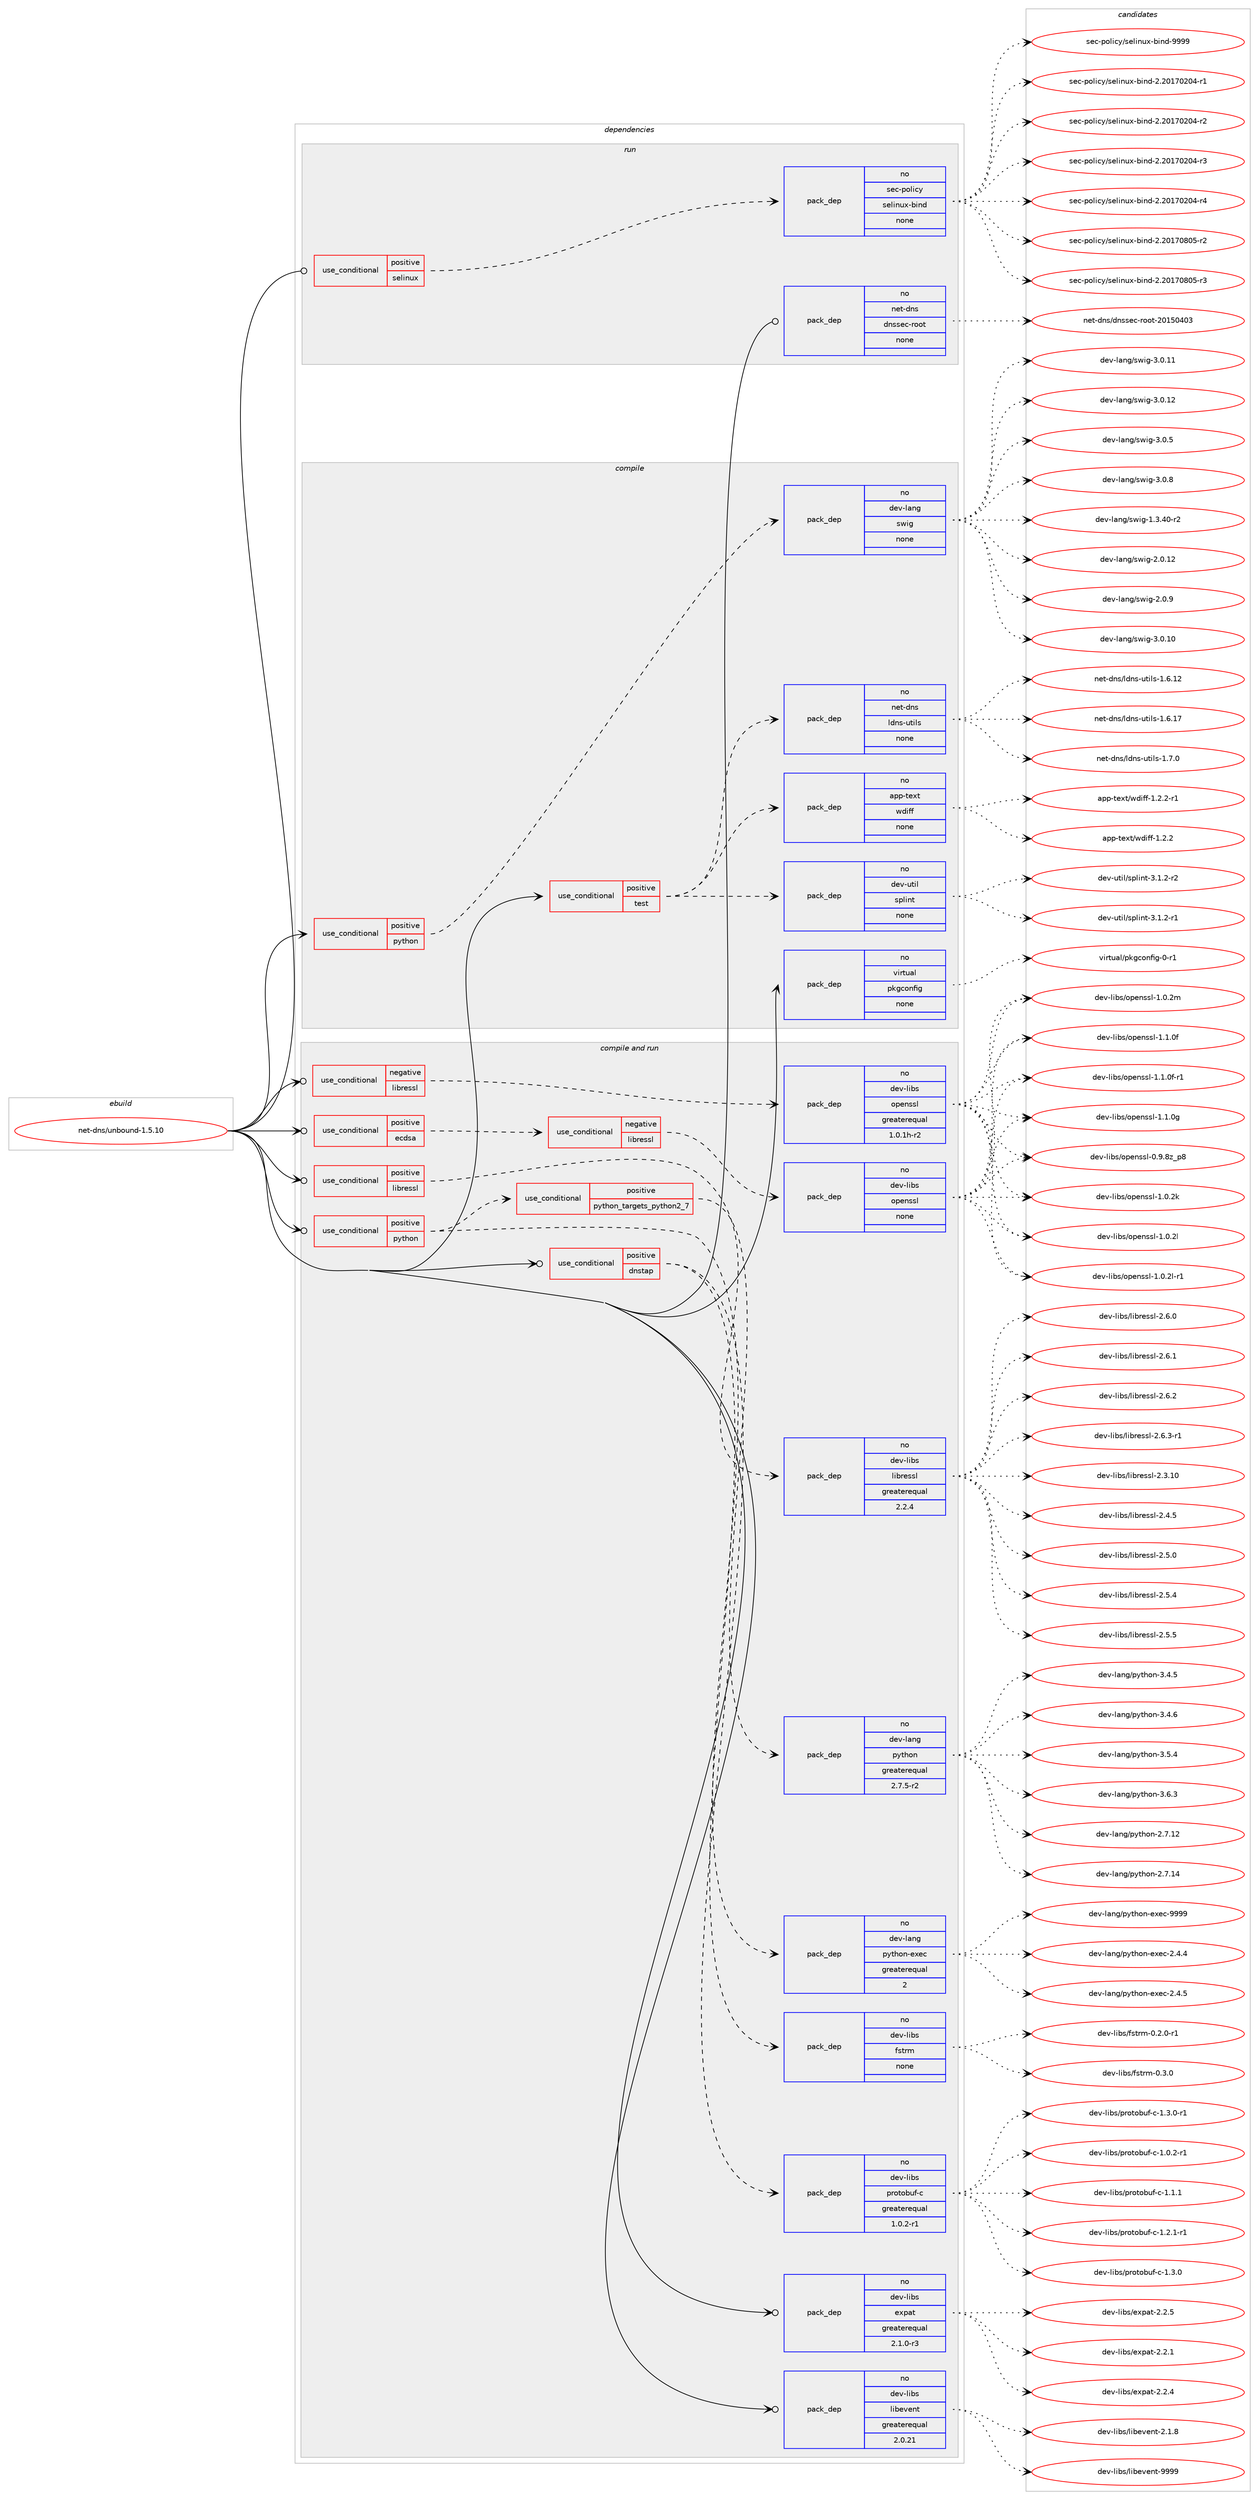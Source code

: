 digraph prolog {

# *************
# Graph options
# *************

newrank=true;
concentrate=true;
compound=true;
graph [rankdir=LR,fontname=Helvetica,fontsize=10,ranksep=1.5];#, ranksep=2.5, nodesep=0.2];
edge  [arrowhead=vee];
node  [fontname=Helvetica,fontsize=10];

# **********
# The ebuild
# **********

subgraph cluster_leftcol {
color=gray;
rank=same;
label=<<i>ebuild</i>>;
id [label="net-dns/unbound-1.5.10", color=red, width=4, href="../net-dns/unbound-1.5.10.svg"];
}

# ****************
# The dependencies
# ****************

subgraph cluster_midcol {
color=gray;
label=<<i>dependencies</i>>;
subgraph cluster_compile {
fillcolor="#eeeeee";
style=filled;
label=<<i>compile</i>>;
subgraph cond101045 {
dependency408329 [label=<<TABLE BORDER="0" CELLBORDER="1" CELLSPACING="0" CELLPADDING="4"><TR><TD ROWSPAN="3" CELLPADDING="10">use_conditional</TD></TR><TR><TD>positive</TD></TR><TR><TD>python</TD></TR></TABLE>>, shape=none, color=red];
subgraph pack300545 {
dependency408330 [label=<<TABLE BORDER="0" CELLBORDER="1" CELLSPACING="0" CELLPADDING="4" WIDTH="220"><TR><TD ROWSPAN="6" CELLPADDING="30">pack_dep</TD></TR><TR><TD WIDTH="110">no</TD></TR><TR><TD>dev-lang</TD></TR><TR><TD>swig</TD></TR><TR><TD>none</TD></TR><TR><TD></TD></TR></TABLE>>, shape=none, color=blue];
}
dependency408329:e -> dependency408330:w [weight=20,style="dashed",arrowhead="vee"];
}
id:e -> dependency408329:w [weight=20,style="solid",arrowhead="vee"];
subgraph cond101046 {
dependency408331 [label=<<TABLE BORDER="0" CELLBORDER="1" CELLSPACING="0" CELLPADDING="4"><TR><TD ROWSPAN="3" CELLPADDING="10">use_conditional</TD></TR><TR><TD>positive</TD></TR><TR><TD>test</TD></TR></TABLE>>, shape=none, color=red];
subgraph pack300546 {
dependency408332 [label=<<TABLE BORDER="0" CELLBORDER="1" CELLSPACING="0" CELLPADDING="4" WIDTH="220"><TR><TD ROWSPAN="6" CELLPADDING="30">pack_dep</TD></TR><TR><TD WIDTH="110">no</TD></TR><TR><TD>net-dns</TD></TR><TR><TD>ldns-utils</TD></TR><TR><TD>none</TD></TR><TR><TD></TD></TR></TABLE>>, shape=none, color=blue];
}
dependency408331:e -> dependency408332:w [weight=20,style="dashed",arrowhead="vee"];
subgraph pack300547 {
dependency408333 [label=<<TABLE BORDER="0" CELLBORDER="1" CELLSPACING="0" CELLPADDING="4" WIDTH="220"><TR><TD ROWSPAN="6" CELLPADDING="30">pack_dep</TD></TR><TR><TD WIDTH="110">no</TD></TR><TR><TD>dev-util</TD></TR><TR><TD>splint</TD></TR><TR><TD>none</TD></TR><TR><TD></TD></TR></TABLE>>, shape=none, color=blue];
}
dependency408331:e -> dependency408333:w [weight=20,style="dashed",arrowhead="vee"];
subgraph pack300548 {
dependency408334 [label=<<TABLE BORDER="0" CELLBORDER="1" CELLSPACING="0" CELLPADDING="4" WIDTH="220"><TR><TD ROWSPAN="6" CELLPADDING="30">pack_dep</TD></TR><TR><TD WIDTH="110">no</TD></TR><TR><TD>app-text</TD></TR><TR><TD>wdiff</TD></TR><TR><TD>none</TD></TR><TR><TD></TD></TR></TABLE>>, shape=none, color=blue];
}
dependency408331:e -> dependency408334:w [weight=20,style="dashed",arrowhead="vee"];
}
id:e -> dependency408331:w [weight=20,style="solid",arrowhead="vee"];
subgraph pack300549 {
dependency408335 [label=<<TABLE BORDER="0" CELLBORDER="1" CELLSPACING="0" CELLPADDING="4" WIDTH="220"><TR><TD ROWSPAN="6" CELLPADDING="30">pack_dep</TD></TR><TR><TD WIDTH="110">no</TD></TR><TR><TD>virtual</TD></TR><TR><TD>pkgconfig</TD></TR><TR><TD>none</TD></TR><TR><TD></TD></TR></TABLE>>, shape=none, color=blue];
}
id:e -> dependency408335:w [weight=20,style="solid",arrowhead="vee"];
}
subgraph cluster_compileandrun {
fillcolor="#eeeeee";
style=filled;
label=<<i>compile and run</i>>;
subgraph cond101047 {
dependency408336 [label=<<TABLE BORDER="0" CELLBORDER="1" CELLSPACING="0" CELLPADDING="4"><TR><TD ROWSPAN="3" CELLPADDING="10">use_conditional</TD></TR><TR><TD>negative</TD></TR><TR><TD>libressl</TD></TR></TABLE>>, shape=none, color=red];
subgraph pack300550 {
dependency408337 [label=<<TABLE BORDER="0" CELLBORDER="1" CELLSPACING="0" CELLPADDING="4" WIDTH="220"><TR><TD ROWSPAN="6" CELLPADDING="30">pack_dep</TD></TR><TR><TD WIDTH="110">no</TD></TR><TR><TD>dev-libs</TD></TR><TR><TD>openssl</TD></TR><TR><TD>greaterequal</TD></TR><TR><TD>1.0.1h-r2</TD></TR></TABLE>>, shape=none, color=blue];
}
dependency408336:e -> dependency408337:w [weight=20,style="dashed",arrowhead="vee"];
}
id:e -> dependency408336:w [weight=20,style="solid",arrowhead="odotvee"];
subgraph cond101048 {
dependency408338 [label=<<TABLE BORDER="0" CELLBORDER="1" CELLSPACING="0" CELLPADDING="4"><TR><TD ROWSPAN="3" CELLPADDING="10">use_conditional</TD></TR><TR><TD>positive</TD></TR><TR><TD>dnstap</TD></TR></TABLE>>, shape=none, color=red];
subgraph pack300551 {
dependency408339 [label=<<TABLE BORDER="0" CELLBORDER="1" CELLSPACING="0" CELLPADDING="4" WIDTH="220"><TR><TD ROWSPAN="6" CELLPADDING="30">pack_dep</TD></TR><TR><TD WIDTH="110">no</TD></TR><TR><TD>dev-libs</TD></TR><TR><TD>fstrm</TD></TR><TR><TD>none</TD></TR><TR><TD></TD></TR></TABLE>>, shape=none, color=blue];
}
dependency408338:e -> dependency408339:w [weight=20,style="dashed",arrowhead="vee"];
subgraph pack300552 {
dependency408340 [label=<<TABLE BORDER="0" CELLBORDER="1" CELLSPACING="0" CELLPADDING="4" WIDTH="220"><TR><TD ROWSPAN="6" CELLPADDING="30">pack_dep</TD></TR><TR><TD WIDTH="110">no</TD></TR><TR><TD>dev-libs</TD></TR><TR><TD>protobuf-c</TD></TR><TR><TD>greaterequal</TD></TR><TR><TD>1.0.2-r1</TD></TR></TABLE>>, shape=none, color=blue];
}
dependency408338:e -> dependency408340:w [weight=20,style="dashed",arrowhead="vee"];
}
id:e -> dependency408338:w [weight=20,style="solid",arrowhead="odotvee"];
subgraph cond101049 {
dependency408341 [label=<<TABLE BORDER="0" CELLBORDER="1" CELLSPACING="0" CELLPADDING="4"><TR><TD ROWSPAN="3" CELLPADDING="10">use_conditional</TD></TR><TR><TD>positive</TD></TR><TR><TD>ecdsa</TD></TR></TABLE>>, shape=none, color=red];
subgraph cond101050 {
dependency408342 [label=<<TABLE BORDER="0" CELLBORDER="1" CELLSPACING="0" CELLPADDING="4"><TR><TD ROWSPAN="3" CELLPADDING="10">use_conditional</TD></TR><TR><TD>negative</TD></TR><TR><TD>libressl</TD></TR></TABLE>>, shape=none, color=red];
subgraph pack300553 {
dependency408343 [label=<<TABLE BORDER="0" CELLBORDER="1" CELLSPACING="0" CELLPADDING="4" WIDTH="220"><TR><TD ROWSPAN="6" CELLPADDING="30">pack_dep</TD></TR><TR><TD WIDTH="110">no</TD></TR><TR><TD>dev-libs</TD></TR><TR><TD>openssl</TD></TR><TR><TD>none</TD></TR><TR><TD></TD></TR></TABLE>>, shape=none, color=blue];
}
dependency408342:e -> dependency408343:w [weight=20,style="dashed",arrowhead="vee"];
}
dependency408341:e -> dependency408342:w [weight=20,style="dashed",arrowhead="vee"];
}
id:e -> dependency408341:w [weight=20,style="solid",arrowhead="odotvee"];
subgraph cond101051 {
dependency408344 [label=<<TABLE BORDER="0" CELLBORDER="1" CELLSPACING="0" CELLPADDING="4"><TR><TD ROWSPAN="3" CELLPADDING="10">use_conditional</TD></TR><TR><TD>positive</TD></TR><TR><TD>libressl</TD></TR></TABLE>>, shape=none, color=red];
subgraph pack300554 {
dependency408345 [label=<<TABLE BORDER="0" CELLBORDER="1" CELLSPACING="0" CELLPADDING="4" WIDTH="220"><TR><TD ROWSPAN="6" CELLPADDING="30">pack_dep</TD></TR><TR><TD WIDTH="110">no</TD></TR><TR><TD>dev-libs</TD></TR><TR><TD>libressl</TD></TR><TR><TD>greaterequal</TD></TR><TR><TD>2.2.4</TD></TR></TABLE>>, shape=none, color=blue];
}
dependency408344:e -> dependency408345:w [weight=20,style="dashed",arrowhead="vee"];
}
id:e -> dependency408344:w [weight=20,style="solid",arrowhead="odotvee"];
subgraph cond101052 {
dependency408346 [label=<<TABLE BORDER="0" CELLBORDER="1" CELLSPACING="0" CELLPADDING="4"><TR><TD ROWSPAN="3" CELLPADDING="10">use_conditional</TD></TR><TR><TD>positive</TD></TR><TR><TD>python</TD></TR></TABLE>>, shape=none, color=red];
subgraph cond101053 {
dependency408347 [label=<<TABLE BORDER="0" CELLBORDER="1" CELLSPACING="0" CELLPADDING="4"><TR><TD ROWSPAN="3" CELLPADDING="10">use_conditional</TD></TR><TR><TD>positive</TD></TR><TR><TD>python_targets_python2_7</TD></TR></TABLE>>, shape=none, color=red];
subgraph pack300555 {
dependency408348 [label=<<TABLE BORDER="0" CELLBORDER="1" CELLSPACING="0" CELLPADDING="4" WIDTH="220"><TR><TD ROWSPAN="6" CELLPADDING="30">pack_dep</TD></TR><TR><TD WIDTH="110">no</TD></TR><TR><TD>dev-lang</TD></TR><TR><TD>python</TD></TR><TR><TD>greaterequal</TD></TR><TR><TD>2.7.5-r2</TD></TR></TABLE>>, shape=none, color=blue];
}
dependency408347:e -> dependency408348:w [weight=20,style="dashed",arrowhead="vee"];
}
dependency408346:e -> dependency408347:w [weight=20,style="dashed",arrowhead="vee"];
subgraph pack300556 {
dependency408349 [label=<<TABLE BORDER="0" CELLBORDER="1" CELLSPACING="0" CELLPADDING="4" WIDTH="220"><TR><TD ROWSPAN="6" CELLPADDING="30">pack_dep</TD></TR><TR><TD WIDTH="110">no</TD></TR><TR><TD>dev-lang</TD></TR><TR><TD>python-exec</TD></TR><TR><TD>greaterequal</TD></TR><TR><TD>2</TD></TR></TABLE>>, shape=none, color=blue];
}
dependency408346:e -> dependency408349:w [weight=20,style="dashed",arrowhead="vee"];
}
id:e -> dependency408346:w [weight=20,style="solid",arrowhead="odotvee"];
subgraph pack300557 {
dependency408350 [label=<<TABLE BORDER="0" CELLBORDER="1" CELLSPACING="0" CELLPADDING="4" WIDTH="220"><TR><TD ROWSPAN="6" CELLPADDING="30">pack_dep</TD></TR><TR><TD WIDTH="110">no</TD></TR><TR><TD>dev-libs</TD></TR><TR><TD>expat</TD></TR><TR><TD>greaterequal</TD></TR><TR><TD>2.1.0-r3</TD></TR></TABLE>>, shape=none, color=blue];
}
id:e -> dependency408350:w [weight=20,style="solid",arrowhead="odotvee"];
subgraph pack300558 {
dependency408351 [label=<<TABLE BORDER="0" CELLBORDER="1" CELLSPACING="0" CELLPADDING="4" WIDTH="220"><TR><TD ROWSPAN="6" CELLPADDING="30">pack_dep</TD></TR><TR><TD WIDTH="110">no</TD></TR><TR><TD>dev-libs</TD></TR><TR><TD>libevent</TD></TR><TR><TD>greaterequal</TD></TR><TR><TD>2.0.21</TD></TR></TABLE>>, shape=none, color=blue];
}
id:e -> dependency408351:w [weight=20,style="solid",arrowhead="odotvee"];
}
subgraph cluster_run {
fillcolor="#eeeeee";
style=filled;
label=<<i>run</i>>;
subgraph cond101054 {
dependency408352 [label=<<TABLE BORDER="0" CELLBORDER="1" CELLSPACING="0" CELLPADDING="4"><TR><TD ROWSPAN="3" CELLPADDING="10">use_conditional</TD></TR><TR><TD>positive</TD></TR><TR><TD>selinux</TD></TR></TABLE>>, shape=none, color=red];
subgraph pack300559 {
dependency408353 [label=<<TABLE BORDER="0" CELLBORDER="1" CELLSPACING="0" CELLPADDING="4" WIDTH="220"><TR><TD ROWSPAN="6" CELLPADDING="30">pack_dep</TD></TR><TR><TD WIDTH="110">no</TD></TR><TR><TD>sec-policy</TD></TR><TR><TD>selinux-bind</TD></TR><TR><TD>none</TD></TR><TR><TD></TD></TR></TABLE>>, shape=none, color=blue];
}
dependency408352:e -> dependency408353:w [weight=20,style="dashed",arrowhead="vee"];
}
id:e -> dependency408352:w [weight=20,style="solid",arrowhead="odot"];
subgraph pack300560 {
dependency408354 [label=<<TABLE BORDER="0" CELLBORDER="1" CELLSPACING="0" CELLPADDING="4" WIDTH="220"><TR><TD ROWSPAN="6" CELLPADDING="30">pack_dep</TD></TR><TR><TD WIDTH="110">no</TD></TR><TR><TD>net-dns</TD></TR><TR><TD>dnssec-root</TD></TR><TR><TD>none</TD></TR><TR><TD></TD></TR></TABLE>>, shape=none, color=blue];
}
id:e -> dependency408354:w [weight=20,style="solid",arrowhead="odot"];
}
}

# **************
# The candidates
# **************

subgraph cluster_choices {
rank=same;
color=gray;
label=<<i>candidates</i>>;

subgraph choice300545 {
color=black;
nodesep=1;
choice100101118451089711010347115119105103454946514652484511450 [label="dev-lang/swig-1.3.40-r2", color=red, width=4,href="../dev-lang/swig-1.3.40-r2.svg"];
choice10010111845108971101034711511910510345504648464950 [label="dev-lang/swig-2.0.12", color=red, width=4,href="../dev-lang/swig-2.0.12.svg"];
choice100101118451089711010347115119105103455046484657 [label="dev-lang/swig-2.0.9", color=red, width=4,href="../dev-lang/swig-2.0.9.svg"];
choice10010111845108971101034711511910510345514648464948 [label="dev-lang/swig-3.0.10", color=red, width=4,href="../dev-lang/swig-3.0.10.svg"];
choice10010111845108971101034711511910510345514648464949 [label="dev-lang/swig-3.0.11", color=red, width=4,href="../dev-lang/swig-3.0.11.svg"];
choice10010111845108971101034711511910510345514648464950 [label="dev-lang/swig-3.0.12", color=red, width=4,href="../dev-lang/swig-3.0.12.svg"];
choice100101118451089711010347115119105103455146484653 [label="dev-lang/swig-3.0.5", color=red, width=4,href="../dev-lang/swig-3.0.5.svg"];
choice100101118451089711010347115119105103455146484656 [label="dev-lang/swig-3.0.8", color=red, width=4,href="../dev-lang/swig-3.0.8.svg"];
dependency408330:e -> choice100101118451089711010347115119105103454946514652484511450:w [style=dotted,weight="100"];
dependency408330:e -> choice10010111845108971101034711511910510345504648464950:w [style=dotted,weight="100"];
dependency408330:e -> choice100101118451089711010347115119105103455046484657:w [style=dotted,weight="100"];
dependency408330:e -> choice10010111845108971101034711511910510345514648464948:w [style=dotted,weight="100"];
dependency408330:e -> choice10010111845108971101034711511910510345514648464949:w [style=dotted,weight="100"];
dependency408330:e -> choice10010111845108971101034711511910510345514648464950:w [style=dotted,weight="100"];
dependency408330:e -> choice100101118451089711010347115119105103455146484653:w [style=dotted,weight="100"];
dependency408330:e -> choice100101118451089711010347115119105103455146484656:w [style=dotted,weight="100"];
}
subgraph choice300546 {
color=black;
nodesep=1;
choice11010111645100110115471081001101154511711610510811545494654464950 [label="net-dns/ldns-utils-1.6.12", color=red, width=4,href="../net-dns/ldns-utils-1.6.12.svg"];
choice11010111645100110115471081001101154511711610510811545494654464955 [label="net-dns/ldns-utils-1.6.17", color=red, width=4,href="../net-dns/ldns-utils-1.6.17.svg"];
choice110101116451001101154710810011011545117116105108115454946554648 [label="net-dns/ldns-utils-1.7.0", color=red, width=4,href="../net-dns/ldns-utils-1.7.0.svg"];
dependency408332:e -> choice11010111645100110115471081001101154511711610510811545494654464950:w [style=dotted,weight="100"];
dependency408332:e -> choice11010111645100110115471081001101154511711610510811545494654464955:w [style=dotted,weight="100"];
dependency408332:e -> choice110101116451001101154710810011011545117116105108115454946554648:w [style=dotted,weight="100"];
}
subgraph choice300547 {
color=black;
nodesep=1;
choice10010111845117116105108471151121081051101164551464946504511449 [label="dev-util/splint-3.1.2-r1", color=red, width=4,href="../dev-util/splint-3.1.2-r1.svg"];
choice10010111845117116105108471151121081051101164551464946504511450 [label="dev-util/splint-3.1.2-r2", color=red, width=4,href="../dev-util/splint-3.1.2-r2.svg"];
dependency408333:e -> choice10010111845117116105108471151121081051101164551464946504511449:w [style=dotted,weight="100"];
dependency408333:e -> choice10010111845117116105108471151121081051101164551464946504511450:w [style=dotted,weight="100"];
}
subgraph choice300548 {
color=black;
nodesep=1;
choice971121124511610112011647119100105102102454946504650 [label="app-text/wdiff-1.2.2", color=red, width=4,href="../app-text/wdiff-1.2.2.svg"];
choice9711211245116101120116471191001051021024549465046504511449 [label="app-text/wdiff-1.2.2-r1", color=red, width=4,href="../app-text/wdiff-1.2.2-r1.svg"];
dependency408334:e -> choice971121124511610112011647119100105102102454946504650:w [style=dotted,weight="100"];
dependency408334:e -> choice9711211245116101120116471191001051021024549465046504511449:w [style=dotted,weight="100"];
}
subgraph choice300549 {
color=black;
nodesep=1;
choice11810511411611797108471121071039911111010210510345484511449 [label="virtual/pkgconfig-0-r1", color=red, width=4,href="../virtual/pkgconfig-0-r1.svg"];
dependency408335:e -> choice11810511411611797108471121071039911111010210510345484511449:w [style=dotted,weight="100"];
}
subgraph choice300550 {
color=black;
nodesep=1;
choice1001011184510810598115471111121011101151151084548465746561229511256 [label="dev-libs/openssl-0.9.8z_p8", color=red, width=4,href="../dev-libs/openssl-0.9.8z_p8.svg"];
choice100101118451081059811547111112101110115115108454946484650107 [label="dev-libs/openssl-1.0.2k", color=red, width=4,href="../dev-libs/openssl-1.0.2k.svg"];
choice100101118451081059811547111112101110115115108454946484650108 [label="dev-libs/openssl-1.0.2l", color=red, width=4,href="../dev-libs/openssl-1.0.2l.svg"];
choice1001011184510810598115471111121011101151151084549464846501084511449 [label="dev-libs/openssl-1.0.2l-r1", color=red, width=4,href="../dev-libs/openssl-1.0.2l-r1.svg"];
choice100101118451081059811547111112101110115115108454946484650109 [label="dev-libs/openssl-1.0.2m", color=red, width=4,href="../dev-libs/openssl-1.0.2m.svg"];
choice100101118451081059811547111112101110115115108454946494648102 [label="dev-libs/openssl-1.1.0f", color=red, width=4,href="../dev-libs/openssl-1.1.0f.svg"];
choice1001011184510810598115471111121011101151151084549464946481024511449 [label="dev-libs/openssl-1.1.0f-r1", color=red, width=4,href="../dev-libs/openssl-1.1.0f-r1.svg"];
choice100101118451081059811547111112101110115115108454946494648103 [label="dev-libs/openssl-1.1.0g", color=red, width=4,href="../dev-libs/openssl-1.1.0g.svg"];
dependency408337:e -> choice1001011184510810598115471111121011101151151084548465746561229511256:w [style=dotted,weight="100"];
dependency408337:e -> choice100101118451081059811547111112101110115115108454946484650107:w [style=dotted,weight="100"];
dependency408337:e -> choice100101118451081059811547111112101110115115108454946484650108:w [style=dotted,weight="100"];
dependency408337:e -> choice1001011184510810598115471111121011101151151084549464846501084511449:w [style=dotted,weight="100"];
dependency408337:e -> choice100101118451081059811547111112101110115115108454946484650109:w [style=dotted,weight="100"];
dependency408337:e -> choice100101118451081059811547111112101110115115108454946494648102:w [style=dotted,weight="100"];
dependency408337:e -> choice1001011184510810598115471111121011101151151084549464946481024511449:w [style=dotted,weight="100"];
dependency408337:e -> choice100101118451081059811547111112101110115115108454946494648103:w [style=dotted,weight="100"];
}
subgraph choice300551 {
color=black;
nodesep=1;
choice1001011184510810598115471021151161141094548465046484511449 [label="dev-libs/fstrm-0.2.0-r1", color=red, width=4,href="../dev-libs/fstrm-0.2.0-r1.svg"];
choice100101118451081059811547102115116114109454846514648 [label="dev-libs/fstrm-0.3.0", color=red, width=4,href="../dev-libs/fstrm-0.3.0.svg"];
dependency408339:e -> choice1001011184510810598115471021151161141094548465046484511449:w [style=dotted,weight="100"];
dependency408339:e -> choice100101118451081059811547102115116114109454846514648:w [style=dotted,weight="100"];
}
subgraph choice300552 {
color=black;
nodesep=1;
choice1001011184510810598115471121141111161119811710245994549464846504511449 [label="dev-libs/protobuf-c-1.0.2-r1", color=red, width=4,href="../dev-libs/protobuf-c-1.0.2-r1.svg"];
choice100101118451081059811547112114111116111981171024599454946494649 [label="dev-libs/protobuf-c-1.1.1", color=red, width=4,href="../dev-libs/protobuf-c-1.1.1.svg"];
choice1001011184510810598115471121141111161119811710245994549465046494511449 [label="dev-libs/protobuf-c-1.2.1-r1", color=red, width=4,href="../dev-libs/protobuf-c-1.2.1-r1.svg"];
choice100101118451081059811547112114111116111981171024599454946514648 [label="dev-libs/protobuf-c-1.3.0", color=red, width=4,href="../dev-libs/protobuf-c-1.3.0.svg"];
choice1001011184510810598115471121141111161119811710245994549465146484511449 [label="dev-libs/protobuf-c-1.3.0-r1", color=red, width=4,href="../dev-libs/protobuf-c-1.3.0-r1.svg"];
dependency408340:e -> choice1001011184510810598115471121141111161119811710245994549464846504511449:w [style=dotted,weight="100"];
dependency408340:e -> choice100101118451081059811547112114111116111981171024599454946494649:w [style=dotted,weight="100"];
dependency408340:e -> choice1001011184510810598115471121141111161119811710245994549465046494511449:w [style=dotted,weight="100"];
dependency408340:e -> choice100101118451081059811547112114111116111981171024599454946514648:w [style=dotted,weight="100"];
dependency408340:e -> choice1001011184510810598115471121141111161119811710245994549465146484511449:w [style=dotted,weight="100"];
}
subgraph choice300553 {
color=black;
nodesep=1;
choice1001011184510810598115471111121011101151151084548465746561229511256 [label="dev-libs/openssl-0.9.8z_p8", color=red, width=4,href="../dev-libs/openssl-0.9.8z_p8.svg"];
choice100101118451081059811547111112101110115115108454946484650107 [label="dev-libs/openssl-1.0.2k", color=red, width=4,href="../dev-libs/openssl-1.0.2k.svg"];
choice100101118451081059811547111112101110115115108454946484650108 [label="dev-libs/openssl-1.0.2l", color=red, width=4,href="../dev-libs/openssl-1.0.2l.svg"];
choice1001011184510810598115471111121011101151151084549464846501084511449 [label="dev-libs/openssl-1.0.2l-r1", color=red, width=4,href="../dev-libs/openssl-1.0.2l-r1.svg"];
choice100101118451081059811547111112101110115115108454946484650109 [label="dev-libs/openssl-1.0.2m", color=red, width=4,href="../dev-libs/openssl-1.0.2m.svg"];
choice100101118451081059811547111112101110115115108454946494648102 [label="dev-libs/openssl-1.1.0f", color=red, width=4,href="../dev-libs/openssl-1.1.0f.svg"];
choice1001011184510810598115471111121011101151151084549464946481024511449 [label="dev-libs/openssl-1.1.0f-r1", color=red, width=4,href="../dev-libs/openssl-1.1.0f-r1.svg"];
choice100101118451081059811547111112101110115115108454946494648103 [label="dev-libs/openssl-1.1.0g", color=red, width=4,href="../dev-libs/openssl-1.1.0g.svg"];
dependency408343:e -> choice1001011184510810598115471111121011101151151084548465746561229511256:w [style=dotted,weight="100"];
dependency408343:e -> choice100101118451081059811547111112101110115115108454946484650107:w [style=dotted,weight="100"];
dependency408343:e -> choice100101118451081059811547111112101110115115108454946484650108:w [style=dotted,weight="100"];
dependency408343:e -> choice1001011184510810598115471111121011101151151084549464846501084511449:w [style=dotted,weight="100"];
dependency408343:e -> choice100101118451081059811547111112101110115115108454946484650109:w [style=dotted,weight="100"];
dependency408343:e -> choice100101118451081059811547111112101110115115108454946494648102:w [style=dotted,weight="100"];
dependency408343:e -> choice1001011184510810598115471111121011101151151084549464946481024511449:w [style=dotted,weight="100"];
dependency408343:e -> choice100101118451081059811547111112101110115115108454946494648103:w [style=dotted,weight="100"];
}
subgraph choice300554 {
color=black;
nodesep=1;
choice1001011184510810598115471081059811410111511510845504651464948 [label="dev-libs/libressl-2.3.10", color=red, width=4,href="../dev-libs/libressl-2.3.10.svg"];
choice10010111845108105981154710810598114101115115108455046524653 [label="dev-libs/libressl-2.4.5", color=red, width=4,href="../dev-libs/libressl-2.4.5.svg"];
choice10010111845108105981154710810598114101115115108455046534648 [label="dev-libs/libressl-2.5.0", color=red, width=4,href="../dev-libs/libressl-2.5.0.svg"];
choice10010111845108105981154710810598114101115115108455046534652 [label="dev-libs/libressl-2.5.4", color=red, width=4,href="../dev-libs/libressl-2.5.4.svg"];
choice10010111845108105981154710810598114101115115108455046534653 [label="dev-libs/libressl-2.5.5", color=red, width=4,href="../dev-libs/libressl-2.5.5.svg"];
choice10010111845108105981154710810598114101115115108455046544648 [label="dev-libs/libressl-2.6.0", color=red, width=4,href="../dev-libs/libressl-2.6.0.svg"];
choice10010111845108105981154710810598114101115115108455046544649 [label="dev-libs/libressl-2.6.1", color=red, width=4,href="../dev-libs/libressl-2.6.1.svg"];
choice10010111845108105981154710810598114101115115108455046544650 [label="dev-libs/libressl-2.6.2", color=red, width=4,href="../dev-libs/libressl-2.6.2.svg"];
choice100101118451081059811547108105981141011151151084550465446514511449 [label="dev-libs/libressl-2.6.3-r1", color=red, width=4,href="../dev-libs/libressl-2.6.3-r1.svg"];
dependency408345:e -> choice1001011184510810598115471081059811410111511510845504651464948:w [style=dotted,weight="100"];
dependency408345:e -> choice10010111845108105981154710810598114101115115108455046524653:w [style=dotted,weight="100"];
dependency408345:e -> choice10010111845108105981154710810598114101115115108455046534648:w [style=dotted,weight="100"];
dependency408345:e -> choice10010111845108105981154710810598114101115115108455046534652:w [style=dotted,weight="100"];
dependency408345:e -> choice10010111845108105981154710810598114101115115108455046534653:w [style=dotted,weight="100"];
dependency408345:e -> choice10010111845108105981154710810598114101115115108455046544648:w [style=dotted,weight="100"];
dependency408345:e -> choice10010111845108105981154710810598114101115115108455046544649:w [style=dotted,weight="100"];
dependency408345:e -> choice10010111845108105981154710810598114101115115108455046544650:w [style=dotted,weight="100"];
dependency408345:e -> choice100101118451081059811547108105981141011151151084550465446514511449:w [style=dotted,weight="100"];
}
subgraph choice300555 {
color=black;
nodesep=1;
choice10010111845108971101034711212111610411111045504655464950 [label="dev-lang/python-2.7.12", color=red, width=4,href="../dev-lang/python-2.7.12.svg"];
choice10010111845108971101034711212111610411111045504655464952 [label="dev-lang/python-2.7.14", color=red, width=4,href="../dev-lang/python-2.7.14.svg"];
choice100101118451089711010347112121116104111110455146524653 [label="dev-lang/python-3.4.5", color=red, width=4,href="../dev-lang/python-3.4.5.svg"];
choice100101118451089711010347112121116104111110455146524654 [label="dev-lang/python-3.4.6", color=red, width=4,href="../dev-lang/python-3.4.6.svg"];
choice100101118451089711010347112121116104111110455146534652 [label="dev-lang/python-3.5.4", color=red, width=4,href="../dev-lang/python-3.5.4.svg"];
choice100101118451089711010347112121116104111110455146544651 [label="dev-lang/python-3.6.3", color=red, width=4,href="../dev-lang/python-3.6.3.svg"];
dependency408348:e -> choice10010111845108971101034711212111610411111045504655464950:w [style=dotted,weight="100"];
dependency408348:e -> choice10010111845108971101034711212111610411111045504655464952:w [style=dotted,weight="100"];
dependency408348:e -> choice100101118451089711010347112121116104111110455146524653:w [style=dotted,weight="100"];
dependency408348:e -> choice100101118451089711010347112121116104111110455146524654:w [style=dotted,weight="100"];
dependency408348:e -> choice100101118451089711010347112121116104111110455146534652:w [style=dotted,weight="100"];
dependency408348:e -> choice100101118451089711010347112121116104111110455146544651:w [style=dotted,weight="100"];
}
subgraph choice300556 {
color=black;
nodesep=1;
choice1001011184510897110103471121211161041111104510112010199455046524652 [label="dev-lang/python-exec-2.4.4", color=red, width=4,href="../dev-lang/python-exec-2.4.4.svg"];
choice1001011184510897110103471121211161041111104510112010199455046524653 [label="dev-lang/python-exec-2.4.5", color=red, width=4,href="../dev-lang/python-exec-2.4.5.svg"];
choice10010111845108971101034711212111610411111045101120101994557575757 [label="dev-lang/python-exec-9999", color=red, width=4,href="../dev-lang/python-exec-9999.svg"];
dependency408349:e -> choice1001011184510897110103471121211161041111104510112010199455046524652:w [style=dotted,weight="100"];
dependency408349:e -> choice1001011184510897110103471121211161041111104510112010199455046524653:w [style=dotted,weight="100"];
dependency408349:e -> choice10010111845108971101034711212111610411111045101120101994557575757:w [style=dotted,weight="100"];
}
subgraph choice300557 {
color=black;
nodesep=1;
choice10010111845108105981154710112011297116455046504649 [label="dev-libs/expat-2.2.1", color=red, width=4,href="../dev-libs/expat-2.2.1.svg"];
choice10010111845108105981154710112011297116455046504652 [label="dev-libs/expat-2.2.4", color=red, width=4,href="../dev-libs/expat-2.2.4.svg"];
choice10010111845108105981154710112011297116455046504653 [label="dev-libs/expat-2.2.5", color=red, width=4,href="../dev-libs/expat-2.2.5.svg"];
dependency408350:e -> choice10010111845108105981154710112011297116455046504649:w [style=dotted,weight="100"];
dependency408350:e -> choice10010111845108105981154710112011297116455046504652:w [style=dotted,weight="100"];
dependency408350:e -> choice10010111845108105981154710112011297116455046504653:w [style=dotted,weight="100"];
}
subgraph choice300558 {
color=black;
nodesep=1;
choice10010111845108105981154710810598101118101110116455046494656 [label="dev-libs/libevent-2.1.8", color=red, width=4,href="../dev-libs/libevent-2.1.8.svg"];
choice100101118451081059811547108105981011181011101164557575757 [label="dev-libs/libevent-9999", color=red, width=4,href="../dev-libs/libevent-9999.svg"];
dependency408351:e -> choice10010111845108105981154710810598101118101110116455046494656:w [style=dotted,weight="100"];
dependency408351:e -> choice100101118451081059811547108105981011181011101164557575757:w [style=dotted,weight="100"];
}
subgraph choice300559 {
color=black;
nodesep=1;
choice11510199451121111081059912147115101108105110117120459810511010045504650484955485048524511449 [label="sec-policy/selinux-bind-2.20170204-r1", color=red, width=4,href="../sec-policy/selinux-bind-2.20170204-r1.svg"];
choice11510199451121111081059912147115101108105110117120459810511010045504650484955485048524511450 [label="sec-policy/selinux-bind-2.20170204-r2", color=red, width=4,href="../sec-policy/selinux-bind-2.20170204-r2.svg"];
choice11510199451121111081059912147115101108105110117120459810511010045504650484955485048524511451 [label="sec-policy/selinux-bind-2.20170204-r3", color=red, width=4,href="../sec-policy/selinux-bind-2.20170204-r3.svg"];
choice11510199451121111081059912147115101108105110117120459810511010045504650484955485048524511452 [label="sec-policy/selinux-bind-2.20170204-r4", color=red, width=4,href="../sec-policy/selinux-bind-2.20170204-r4.svg"];
choice11510199451121111081059912147115101108105110117120459810511010045504650484955485648534511450 [label="sec-policy/selinux-bind-2.20170805-r2", color=red, width=4,href="../sec-policy/selinux-bind-2.20170805-r2.svg"];
choice11510199451121111081059912147115101108105110117120459810511010045504650484955485648534511451 [label="sec-policy/selinux-bind-2.20170805-r3", color=red, width=4,href="../sec-policy/selinux-bind-2.20170805-r3.svg"];
choice1151019945112111108105991214711510110810511011712045981051101004557575757 [label="sec-policy/selinux-bind-9999", color=red, width=4,href="../sec-policy/selinux-bind-9999.svg"];
dependency408353:e -> choice11510199451121111081059912147115101108105110117120459810511010045504650484955485048524511449:w [style=dotted,weight="100"];
dependency408353:e -> choice11510199451121111081059912147115101108105110117120459810511010045504650484955485048524511450:w [style=dotted,weight="100"];
dependency408353:e -> choice11510199451121111081059912147115101108105110117120459810511010045504650484955485048524511451:w [style=dotted,weight="100"];
dependency408353:e -> choice11510199451121111081059912147115101108105110117120459810511010045504650484955485048524511452:w [style=dotted,weight="100"];
dependency408353:e -> choice11510199451121111081059912147115101108105110117120459810511010045504650484955485648534511450:w [style=dotted,weight="100"];
dependency408353:e -> choice11510199451121111081059912147115101108105110117120459810511010045504650484955485648534511451:w [style=dotted,weight="100"];
dependency408353:e -> choice1151019945112111108105991214711510110810511011712045981051101004557575757:w [style=dotted,weight="100"];
}
subgraph choice300560 {
color=black;
nodesep=1;
choice11010111645100110115471001101151151019945114111111116455048495348524851 [label="net-dns/dnssec-root-20150403", color=red, width=4,href="../net-dns/dnssec-root-20150403.svg"];
dependency408354:e -> choice11010111645100110115471001101151151019945114111111116455048495348524851:w [style=dotted,weight="100"];
}
}

}
